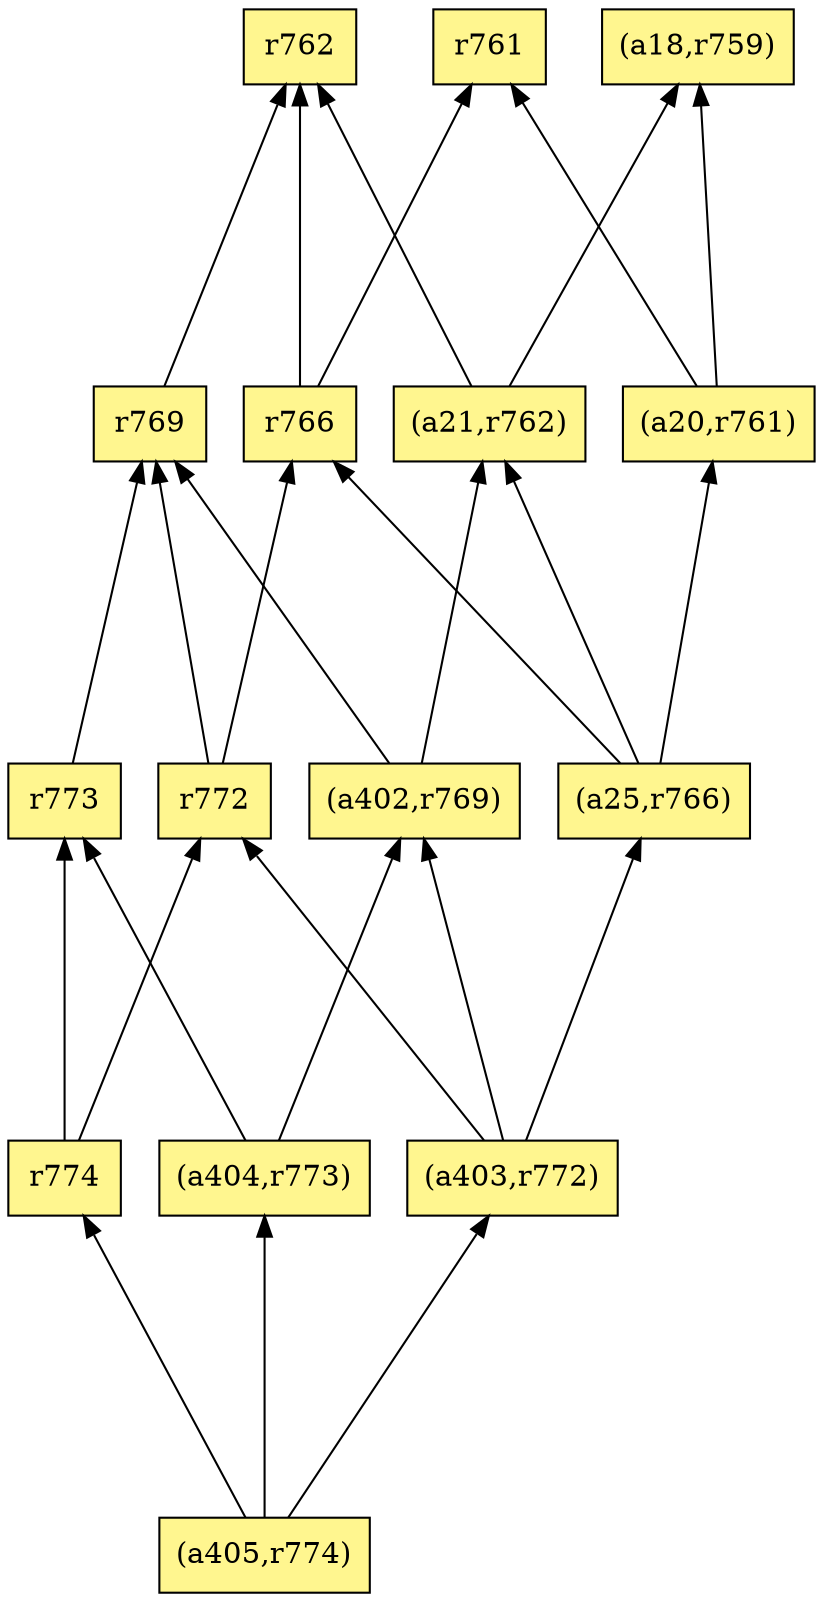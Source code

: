 digraph G {
rankdir=BT;ranksep="2.0";
"(a21,r762)" [shape=record,fillcolor=khaki1,style=filled,label="{(a21,r762)}"];
"r762" [shape=record,fillcolor=khaki1,style=filled,label="{r762}"];
"r774" [shape=record,fillcolor=khaki1,style=filled,label="{r774}"];
"r769" [shape=record,fillcolor=khaki1,style=filled,label="{r769}"];
"r773" [shape=record,fillcolor=khaki1,style=filled,label="{r773}"];
"r766" [shape=record,fillcolor=khaki1,style=filled,label="{r766}"];
"(a18,r759)" [shape=record,fillcolor=khaki1,style=filled,label="{(a18,r759)}"];
"(a20,r761)" [shape=record,fillcolor=khaki1,style=filled,label="{(a20,r761)}"];
"(a405,r774)" [shape=record,fillcolor=khaki1,style=filled,label="{(a405,r774)}"];
"r761" [shape=record,fillcolor=khaki1,style=filled,label="{r761}"];
"(a25,r766)" [shape=record,fillcolor=khaki1,style=filled,label="{(a25,r766)}"];
"(a402,r769)" [shape=record,fillcolor=khaki1,style=filled,label="{(a402,r769)}"];
"(a403,r772)" [shape=record,fillcolor=khaki1,style=filled,label="{(a403,r772)}"];
"r772" [shape=record,fillcolor=khaki1,style=filled,label="{r772}"];
"(a404,r773)" [shape=record,fillcolor=khaki1,style=filled,label="{(a404,r773)}"];
"(a21,r762)" -> "r762"
"(a21,r762)" -> "(a18,r759)"
"r774" -> "r773"
"r774" -> "r772"
"r769" -> "r762"
"r773" -> "r769"
"r766" -> "r761"
"r766" -> "r762"
"(a20,r761)" -> "r761"
"(a20,r761)" -> "(a18,r759)"
"(a405,r774)" -> "r774"
"(a405,r774)" -> "(a403,r772)"
"(a405,r774)" -> "(a404,r773)"
"(a25,r766)" -> "(a21,r762)"
"(a25,r766)" -> "r766"
"(a25,r766)" -> "(a20,r761)"
"(a402,r769)" -> "(a21,r762)"
"(a402,r769)" -> "r769"
"(a403,r772)" -> "(a25,r766)"
"(a403,r772)" -> "(a402,r769)"
"(a403,r772)" -> "r772"
"r772" -> "r769"
"r772" -> "r766"
"(a404,r773)" -> "(a402,r769)"
"(a404,r773)" -> "r773"
}